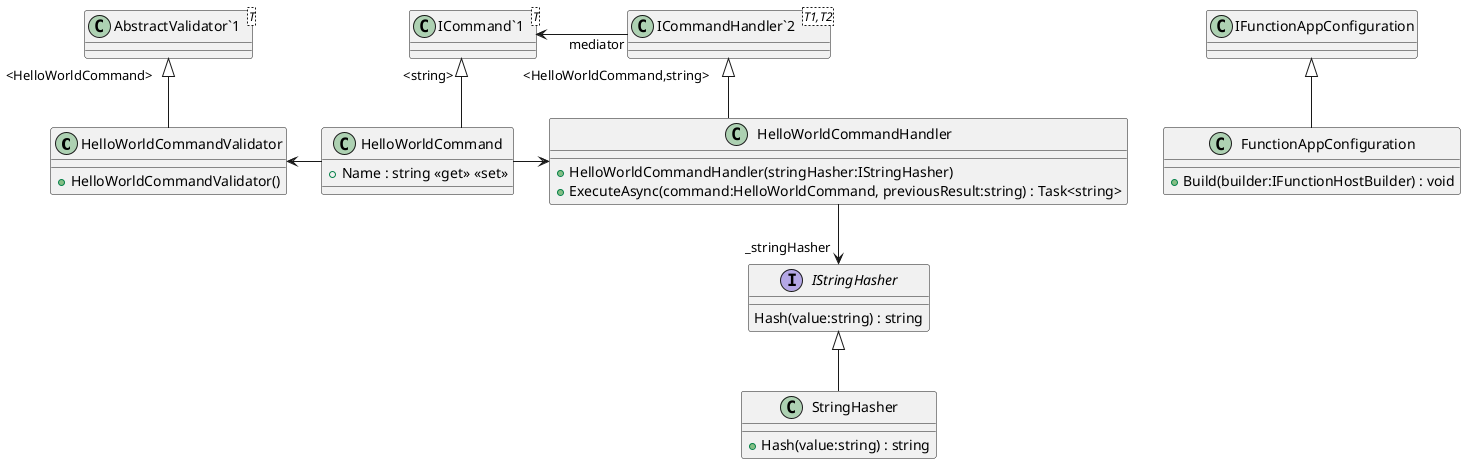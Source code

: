 @startuml

skinparam linetype polyline
skinparam linetype ortho

class HelloWorldCommandValidator {
    + HelloWorldCommandValidator()
}
class "AbstractValidator`1"<T> {
}
"AbstractValidator`1" "<HelloWorldCommand>" <|-- HelloWorldCommandValidator

class HelloWorldCommand {
    + Name : string <<get>> <<set>>
}
class "ICommand`1"<T> {
}
"ICommand`1" "<string>" <|-- HelloWorldCommand

class HelloWorldCommandHandler {
    + HelloWorldCommandHandler(stringHasher:IStringHasher)
    + ExecuteAsync(command:HelloWorldCommand, previousResult:string) : Task<string>
}
class "ICommandHandler`2"<T1,T2> {
}
"ICommandHandler`2" "<HelloWorldCommand,string>" <|-- HelloWorldCommandHandler
HelloWorldCommandHandler --> "_stringHasher" IStringHasher

' Set screen position
"ICommand`1" <- "ICommandHandler`2" : mediator
HelloWorldCommand -> HelloWorldCommandHandler
HelloWorldCommand -left> HelloWorldCommandValidator

interface IStringHasher {
    Hash(value:string) : string
}

class StringHasher {
    + Hash(value:string) : string
}
IStringHasher <|-- StringHasher

class FunctionAppConfiguration {
    + Build(builder:IFunctionHostBuilder) : void
}
IFunctionAppConfiguration <|-- FunctionAppConfiguration

@enduml

